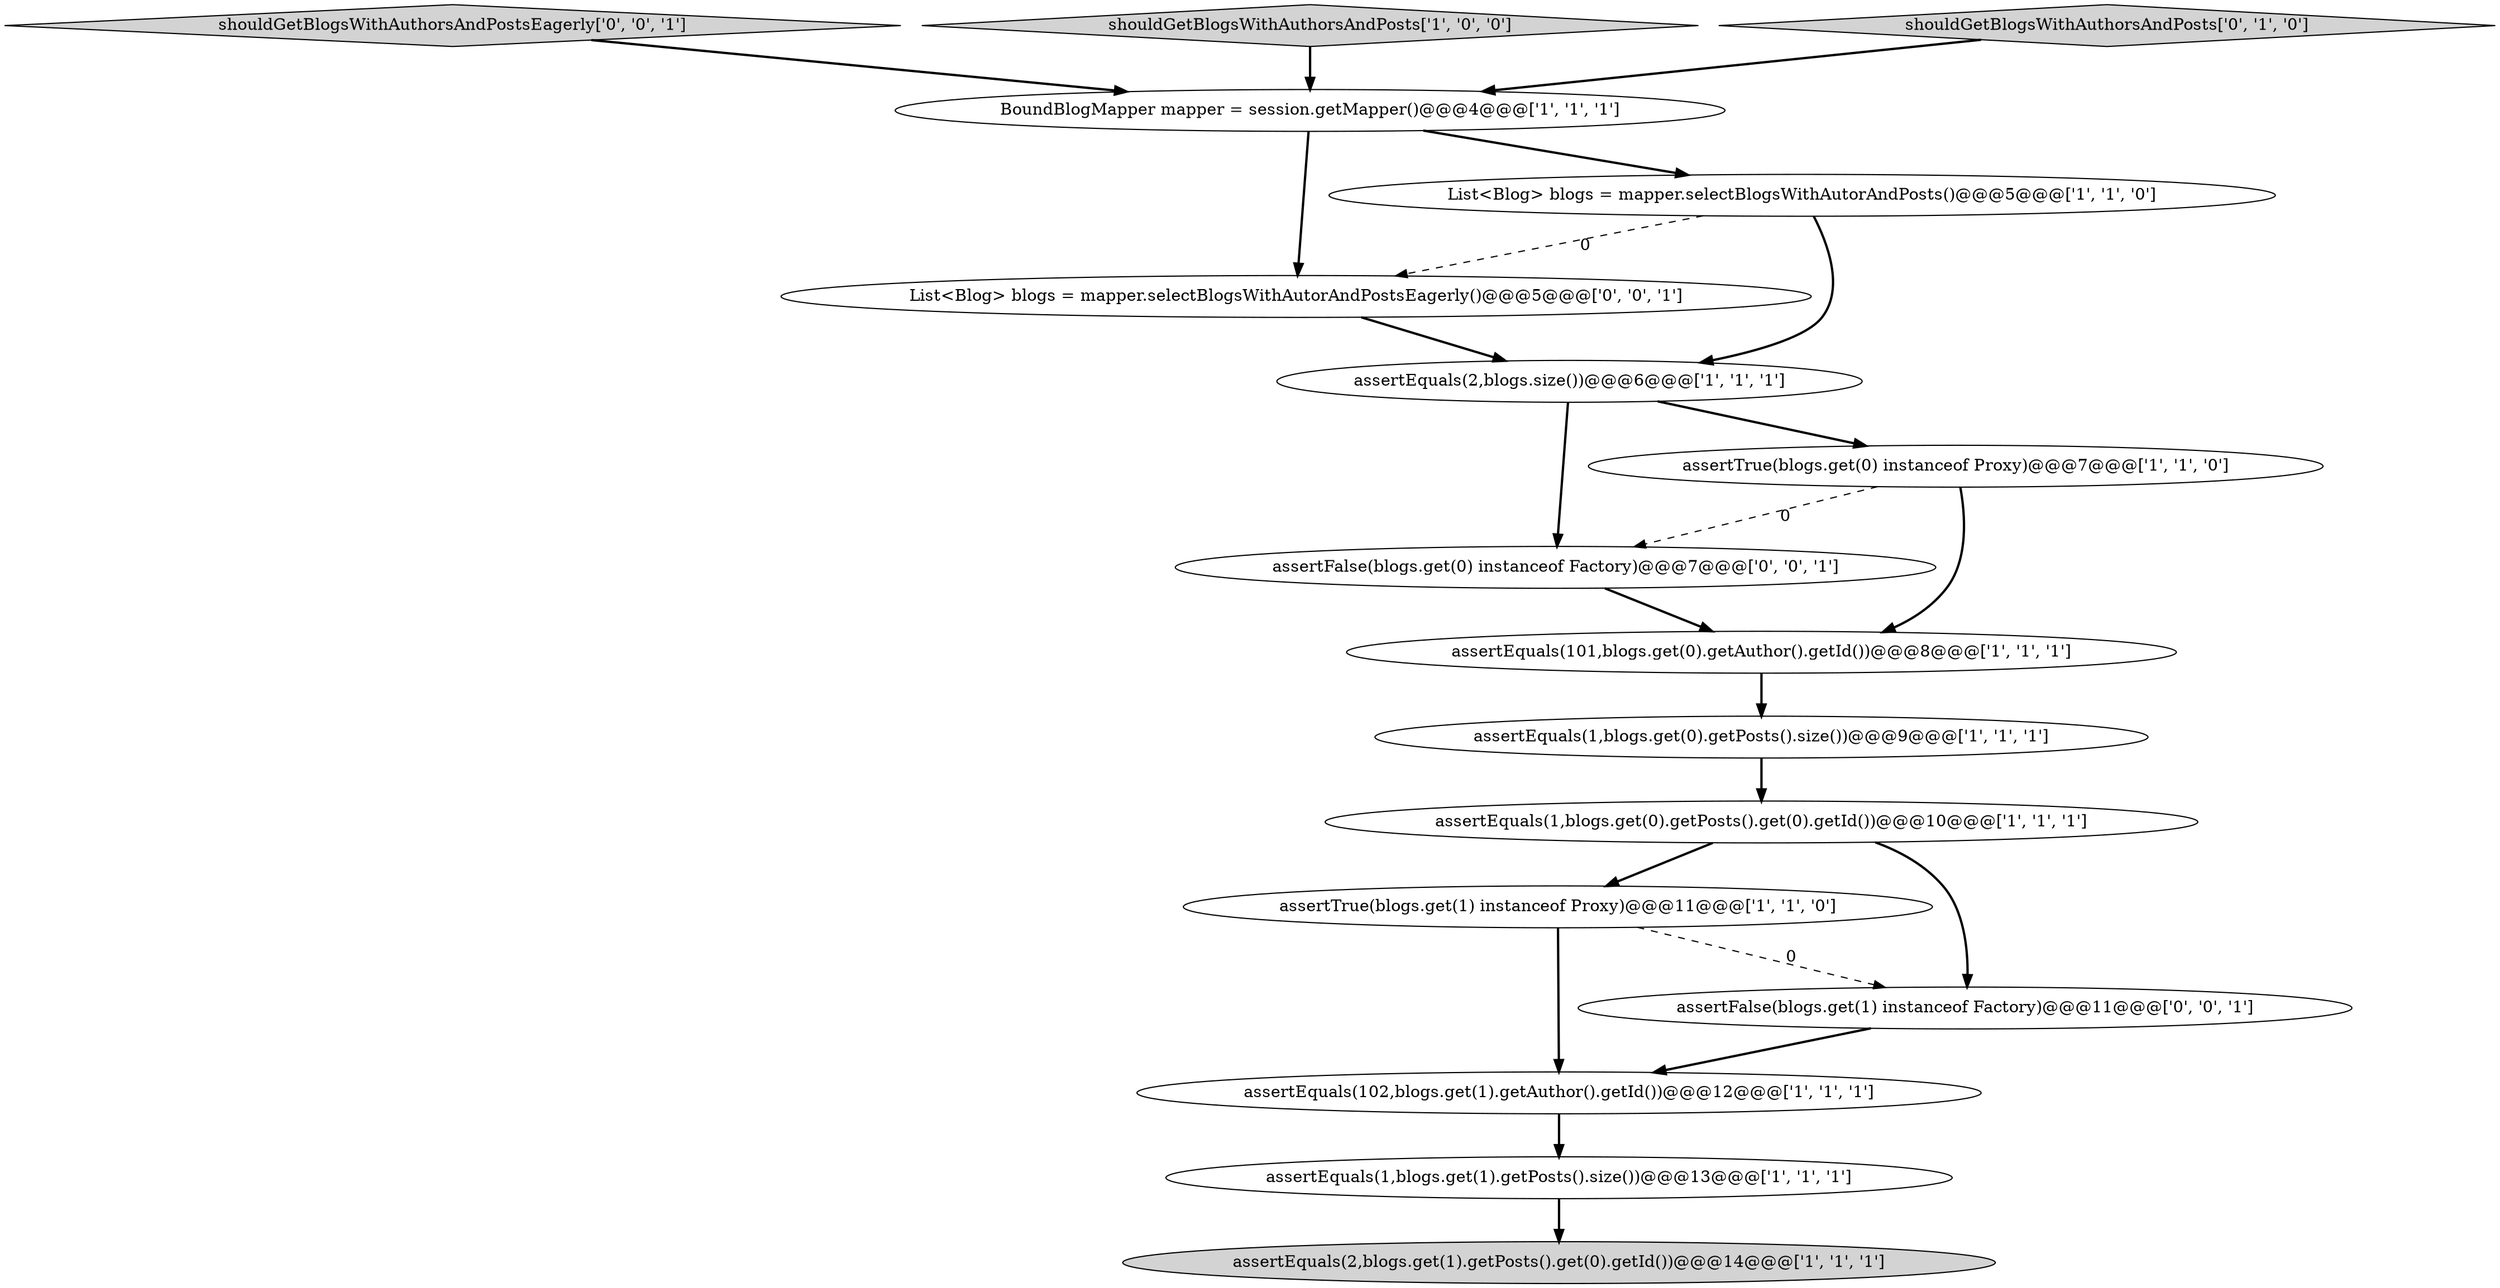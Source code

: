digraph {
0 [style = filled, label = "assertEquals(1,blogs.get(0).getPosts().get(0).getId())@@@10@@@['1', '1', '1']", fillcolor = white, shape = ellipse image = "AAA0AAABBB1BBB"];
3 [style = filled, label = "assertEquals(101,blogs.get(0).getAuthor().getId())@@@8@@@['1', '1', '1']", fillcolor = white, shape = ellipse image = "AAA0AAABBB1BBB"];
4 [style = filled, label = "assertTrue(blogs.get(1) instanceof Proxy)@@@11@@@['1', '1', '0']", fillcolor = white, shape = ellipse image = "AAA0AAABBB1BBB"];
11 [style = filled, label = "assertEquals(2,blogs.size())@@@6@@@['1', '1', '1']", fillcolor = white, shape = ellipse image = "AAA0AAABBB1BBB"];
15 [style = filled, label = "shouldGetBlogsWithAuthorsAndPostsEagerly['0', '0', '1']", fillcolor = lightgray, shape = diamond image = "AAA0AAABBB3BBB"];
6 [style = filled, label = "assertEquals(1,blogs.get(1).getPosts().size())@@@13@@@['1', '1', '1']", fillcolor = white, shape = ellipse image = "AAA0AAABBB1BBB"];
9 [style = filled, label = "shouldGetBlogsWithAuthorsAndPosts['1', '0', '0']", fillcolor = lightgray, shape = diamond image = "AAA0AAABBB1BBB"];
8 [style = filled, label = "assertEquals(2,blogs.get(1).getPosts().get(0).getId())@@@14@@@['1', '1', '1']", fillcolor = lightgray, shape = ellipse image = "AAA0AAABBB1BBB"];
7 [style = filled, label = "assertEquals(102,blogs.get(1).getAuthor().getId())@@@12@@@['1', '1', '1']", fillcolor = white, shape = ellipse image = "AAA0AAABBB1BBB"];
13 [style = filled, label = "assertFalse(blogs.get(0) instanceof Factory)@@@7@@@['0', '0', '1']", fillcolor = white, shape = ellipse image = "AAA0AAABBB3BBB"];
14 [style = filled, label = "List<Blog> blogs = mapper.selectBlogsWithAutorAndPostsEagerly()@@@5@@@['0', '0', '1']", fillcolor = white, shape = ellipse image = "AAA0AAABBB3BBB"];
16 [style = filled, label = "assertFalse(blogs.get(1) instanceof Factory)@@@11@@@['0', '0', '1']", fillcolor = white, shape = ellipse image = "AAA0AAABBB3BBB"];
12 [style = filled, label = "shouldGetBlogsWithAuthorsAndPosts['0', '1', '0']", fillcolor = lightgray, shape = diamond image = "AAA0AAABBB2BBB"];
2 [style = filled, label = "BoundBlogMapper mapper = session.getMapper()@@@4@@@['1', '1', '1']", fillcolor = white, shape = ellipse image = "AAA0AAABBB1BBB"];
1 [style = filled, label = "assertEquals(1,blogs.get(0).getPosts().size())@@@9@@@['1', '1', '1']", fillcolor = white, shape = ellipse image = "AAA0AAABBB1BBB"];
10 [style = filled, label = "List<Blog> blogs = mapper.selectBlogsWithAutorAndPosts()@@@5@@@['1', '1', '0']", fillcolor = white, shape = ellipse image = "AAA0AAABBB1BBB"];
5 [style = filled, label = "assertTrue(blogs.get(0) instanceof Proxy)@@@7@@@['1', '1', '0']", fillcolor = white, shape = ellipse image = "AAA0AAABBB1BBB"];
5->13 [style = dashed, label="0"];
5->3 [style = bold, label=""];
0->16 [style = bold, label=""];
15->2 [style = bold, label=""];
4->16 [style = dashed, label="0"];
3->1 [style = bold, label=""];
9->2 [style = bold, label=""];
16->7 [style = bold, label=""];
1->0 [style = bold, label=""];
2->10 [style = bold, label=""];
4->7 [style = bold, label=""];
11->5 [style = bold, label=""];
12->2 [style = bold, label=""];
13->3 [style = bold, label=""];
0->4 [style = bold, label=""];
11->13 [style = bold, label=""];
6->8 [style = bold, label=""];
2->14 [style = bold, label=""];
7->6 [style = bold, label=""];
14->11 [style = bold, label=""];
10->14 [style = dashed, label="0"];
10->11 [style = bold, label=""];
}
